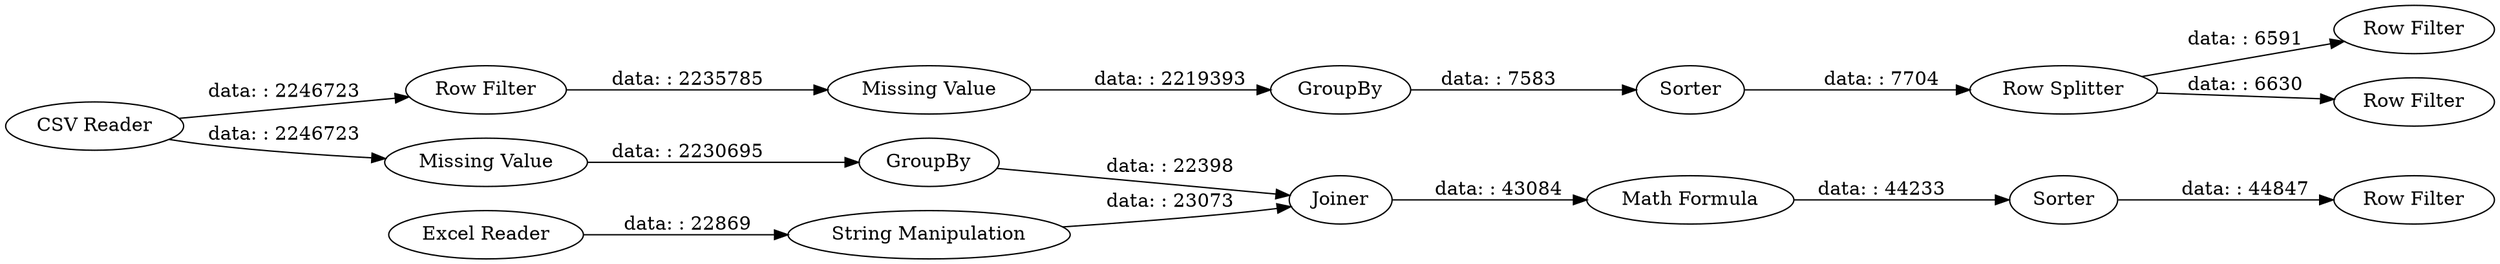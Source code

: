 digraph {
	"-901676118843571897_12" [label="String Manipulation"]
	"-901676118843571897_4" [label=GroupBy]
	"-901676118843571897_13" [label="Math Formula"]
	"-901676118843571897_1" [label="Excel Reader"]
	"-901676118843571897_15" [label=Sorter]
	"-901676118843571897_11" [label=Joiner]
	"-901676118843571897_16" [label="Row Filter"]
	"-901676118843571897_8" [label="Row Splitter"]
	"-901676118843571897_10" [label="Row Filter"]
	"-901676118843571897_6" [label=Sorter]
	"-901676118843571897_17" [label=GroupBy]
	"-901676118843571897_5" [label="Missing Value"]
	"-901676118843571897_2" [label="CSV Reader"]
	"-901676118843571897_9" [label="Row Filter"]
	"-901676118843571897_7" [label="Row Filter"]
	"-901676118843571897_14" [label="Missing Value"]
	"-901676118843571897_4" -> "-901676118843571897_6" [label="data: : 7583"]
	"-901676118843571897_15" -> "-901676118843571897_16" [label="data: : 44847"]
	"-901676118843571897_5" -> "-901676118843571897_4" [label="data: : 2219393"]
	"-901676118843571897_10" -> "-901676118843571897_5" [label="data: : 2235785"]
	"-901676118843571897_6" -> "-901676118843571897_8" [label="data: : 7704"]
	"-901676118843571897_11" -> "-901676118843571897_13" [label="data: : 43084"]
	"-901676118843571897_2" -> "-901676118843571897_14" [label="data: : 2246723"]
	"-901676118843571897_14" -> "-901676118843571897_17" [label="data: : 2230695"]
	"-901676118843571897_17" -> "-901676118843571897_11" [label="data: : 22398"]
	"-901676118843571897_1" -> "-901676118843571897_12" [label="data: : 22869"]
	"-901676118843571897_13" -> "-901676118843571897_15" [label="data: : 44233"]
	"-901676118843571897_2" -> "-901676118843571897_10" [label="data: : 2246723"]
	"-901676118843571897_8" -> "-901676118843571897_9" [label="data: : 6591"]
	"-901676118843571897_8" -> "-901676118843571897_7" [label="data: : 6630"]
	"-901676118843571897_12" -> "-901676118843571897_11" [label="data: : 23073"]
	rankdir=LR
}
